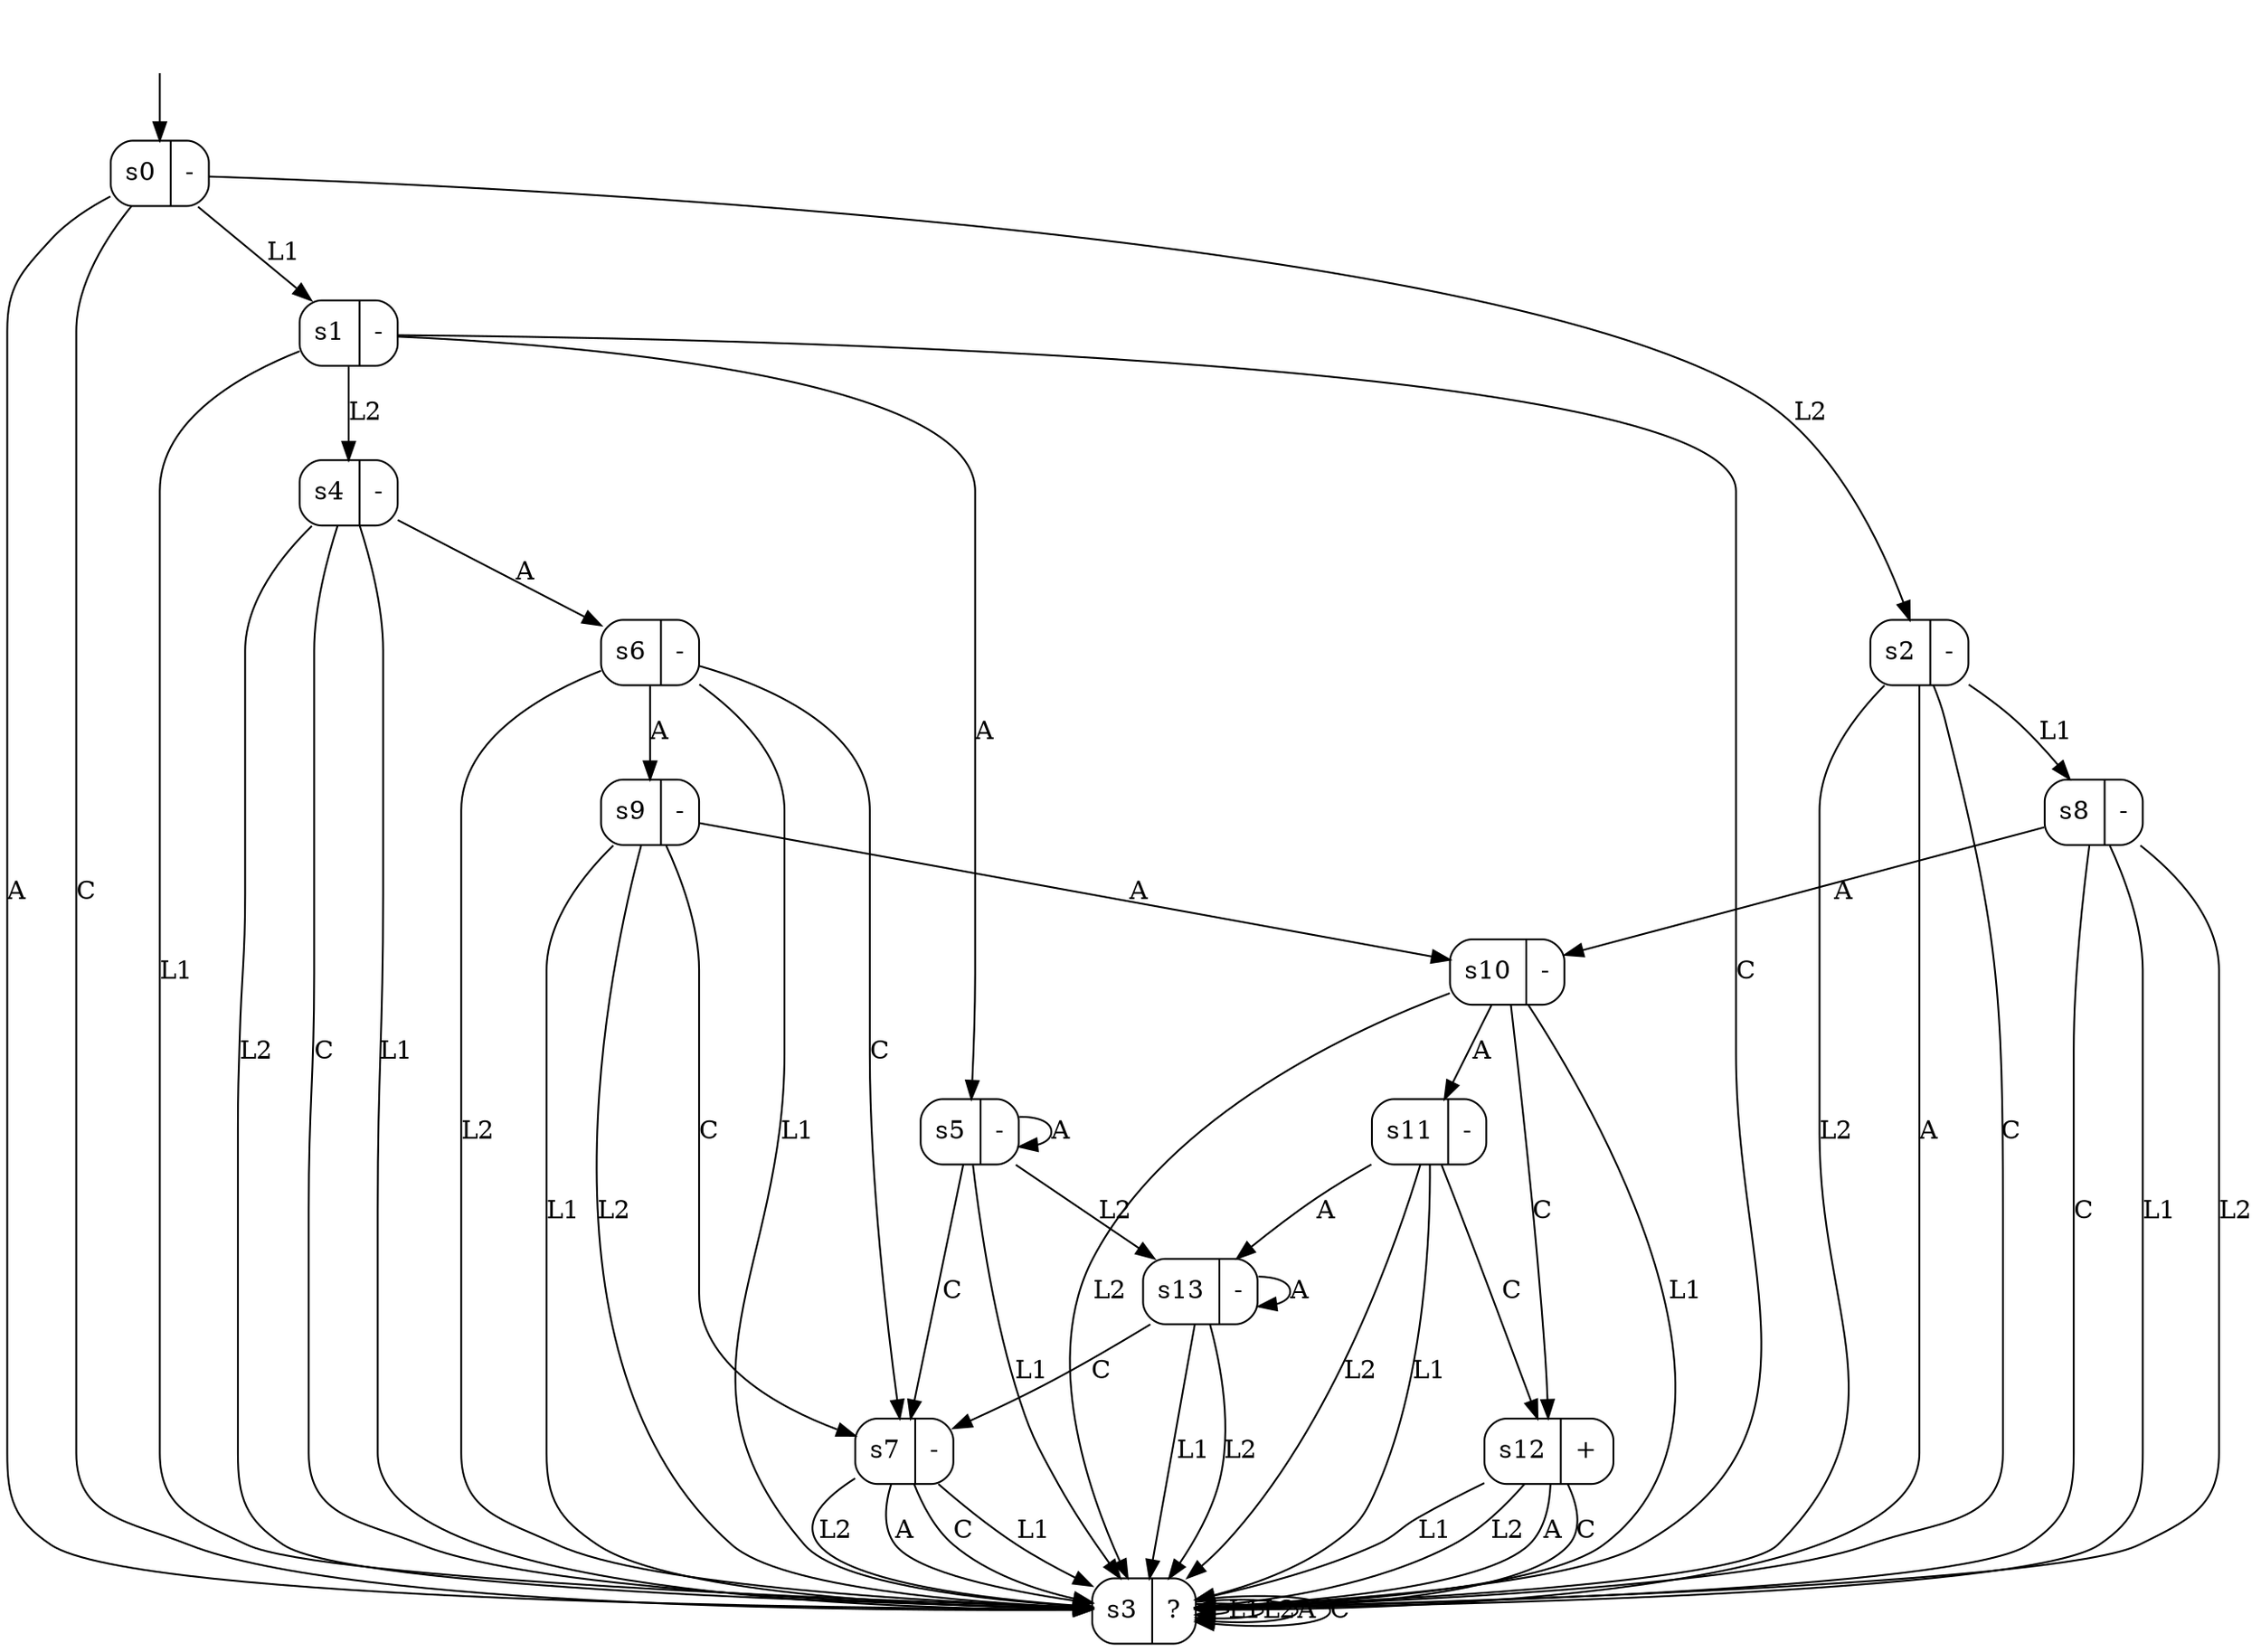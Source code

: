 digraph "output/magento_dfa3_0.6" {
s0 [label="s0|-", shape=record, style=rounded];
s1 [label="s1|-", shape=record, style=rounded];
s2 [label="s2|-", shape=record, style=rounded];
s3 [label="s3|?", shape=record, style=rounded];
s4 [label="s4|-", shape=record, style=rounded];
s5 [label="s5|-", shape=record, style=rounded];
s6 [label="s6|-", shape=record, style=rounded];
s7 [label="s7|-", shape=record, style=rounded];
s8 [label="s8|-", shape=record, style=rounded];
s9 [label="s9|-", shape=record, style=rounded];
s10 [label="s10|-", shape=record, style=rounded];
s11 [label="s11|-", shape=record, style=rounded];
s12 [label="s12|+", shape=record, style=rounded];
s13 [label="s13|-", shape=record, style=rounded];
s0 -> s1  [label=L1];
s0 -> s2  [label=L2];
s0 -> s3  [label=A];
s0 -> s3  [label=C];
s1 -> s3  [label=L1];
s1 -> s4  [label=L2];
s1 -> s5  [label=A];
s1 -> s3  [label=C];
s2 -> s8  [label=L1];
s2 -> s3  [label=L2];
s2 -> s3  [label=A];
s2 -> s3  [label=C];
s3 -> s3  [label=L1];
s3 -> s3  [label=L2];
s3 -> s3  [label=A];
s3 -> s3  [label=C];
s4 -> s3  [label=L1];
s4 -> s3  [label=L2];
s4 -> s6  [label=A];
s4 -> s3  [label=C];
s5 -> s3  [label=L1];
s5 -> s13  [label=L2];
s5 -> s5  [label=A];
s5 -> s7  [label=C];
s6 -> s3  [label=L1];
s6 -> s3  [label=L2];
s6 -> s9  [label=A];
s6 -> s7  [label=C];
s7 -> s3  [label=L1];
s7 -> s3  [label=L2];
s7 -> s3  [label=A];
s7 -> s3  [label=C];
s8 -> s3  [label=L1];
s8 -> s3  [label=L2];
s8 -> s10  [label=A];
s8 -> s3  [label=C];
s9 -> s3  [label=L1];
s9 -> s3  [label=L2];
s9 -> s10  [label=A];
s9 -> s7  [label=C];
s10 -> s3  [label=L1];
s10 -> s3  [label=L2];
s10 -> s11  [label=A];
s10 -> s12  [label=C];
s11 -> s3  [label=L1];
s11 -> s3  [label=L2];
s11 -> s13  [label=A];
s11 -> s12  [label=C];
s12 -> s3  [label=L1];
s12 -> s3  [label=L2];
s12 -> s3  [label=A];
s12 -> s3  [label=C];
s13 -> s3  [label=L1];
s13 -> s3  [label=L2];
s13 -> s13  [label=A];
s13 -> s7  [label=C];
__start0 [label="", shape=none];
__start0 -> s0  [label=""];
}
